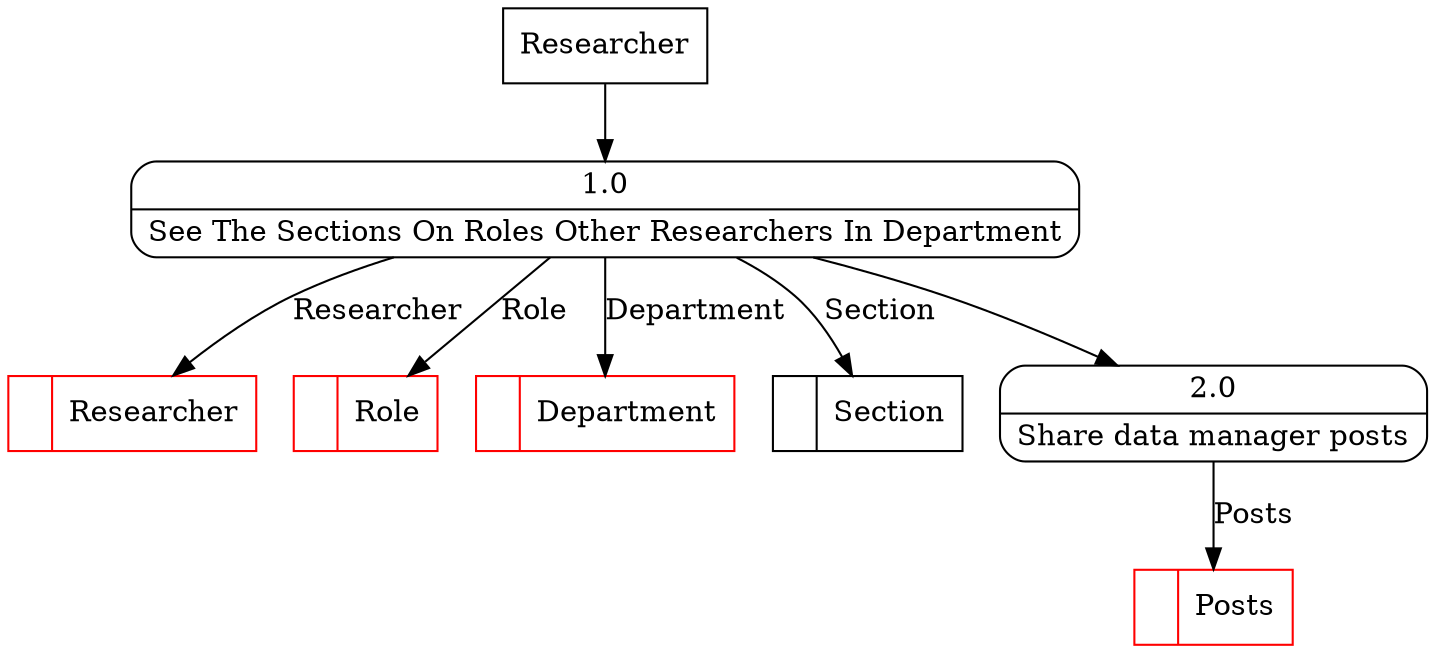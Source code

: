digraph dfd2{ 
node[shape=record]
200 [label="<f0>  |<f1> Researcher " color=red];
201 [label="<f0>  |<f1> Role " color=red];
202 [label="<f0>  |<f1> Department " color=red];
203 [label="<f0>  |<f1> Section " ];
204 [label="Researcher" shape=box];
205 [label="{<f0> 1.0|<f1> See The Sections On Roles Other Researchers In Department }" shape=Mrecord];
2 [label="{<f0> 2.0|<f1> Share data manager posts }" shape=Mrecord];
205 -> 2
1001 [label="<f0>  |<f1> Posts " color=red];
2 -> 1001 [label="Posts"]
204 -> 205
205 -> 203 [label="Section"]
205 -> 201 [label="Role"]
205 -> 202 [label="Department"]
205 -> 200 [label="Researcher"]
}